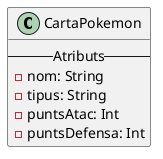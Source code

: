 @startuml
'https://plantuml.com/class-diagram

class CartaPokemon{
    -- Atributs --
        - nom: String
        - tipus: String
        - puntsAtac: Int
        - puntsDefensa: Int
    }

@enduml